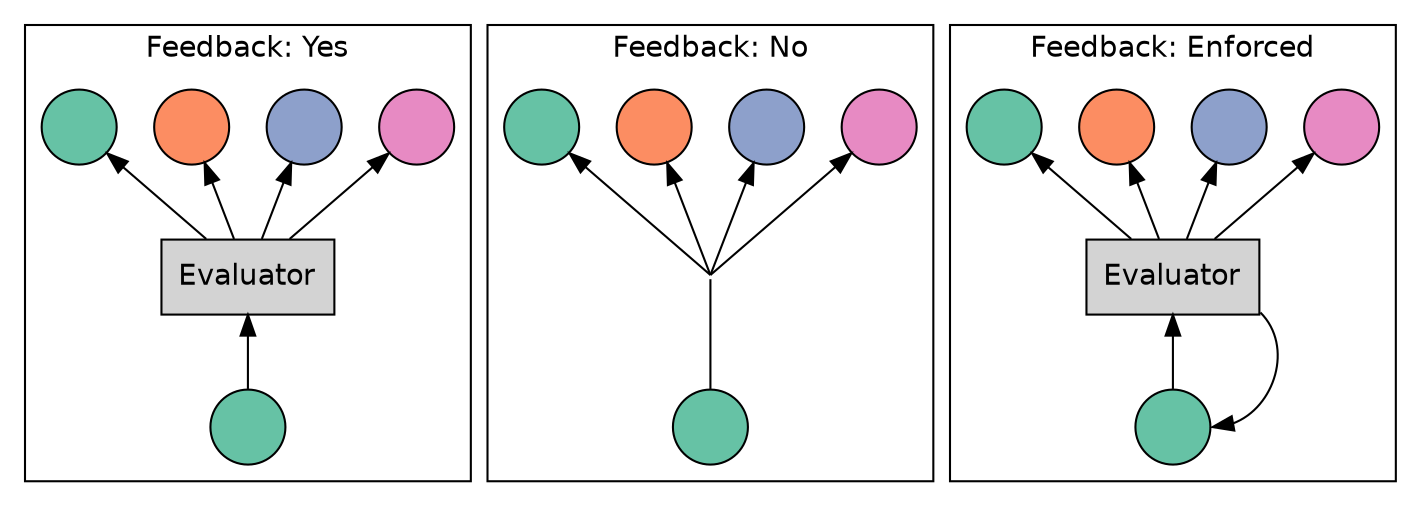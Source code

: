 digraph {
  rankdir = BT;
  node[label="", shape=circle, fontname=helvetica; style=filled];
  edge[fontname=helvetica];
  
  fontname=helvetica;
  labelloc="b";
  
  // Colors are people
  y1, n1, e1, ya, na, ea[fillcolor="#66C2A5"];
  yb, nb, eb[fillcolor="#FC8D62"];
  yc, nc, ec[fillcolor="#8DA0CB"];
  yd, nd, ed[fillcolor="#E78AC3"];
  
  // Shapes
  yfeedback, efeedback[shape=rect, label="Evaluator"];
  nfeedback[style=none, shape=none, width=0]
  
  subgraph cluster0 {
    label="Feedback: Yes";
    y1 -> yfeedback -> {ya, yb, yc, yd};
  }
  
  subgraph cluster1 {
    label="Feedback: No";
    n1 -> nfeedback[arrowhead=none, headclip=false];
    nfeedback -> {na, nb, nc, nd}[tailclip=false];
  }
  
  subgraph cluster2 {
    label="Feedback: Enforced";
    e1 -> efeedback;
    efeedback -> e1[tailport=se, headport=e, weight=0];
    efeedback -> {ea, eb, ec, ed};
  }

}